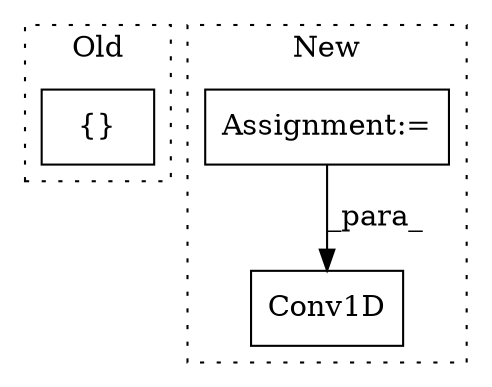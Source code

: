 digraph G {
subgraph cluster0 {
1 [label="{}" a="4" s="994" l="2" shape="box"];
label = "Old";
style="dotted";
}
subgraph cluster1 {
2 [label="Conv1D" a="32" s="1351,1371" l="7,1" shape="box"];
3 [label="Assignment:=" a="7" s="1239" l="1" shape="box"];
label = "New";
style="dotted";
}
3 -> 2 [label="_para_"];
}